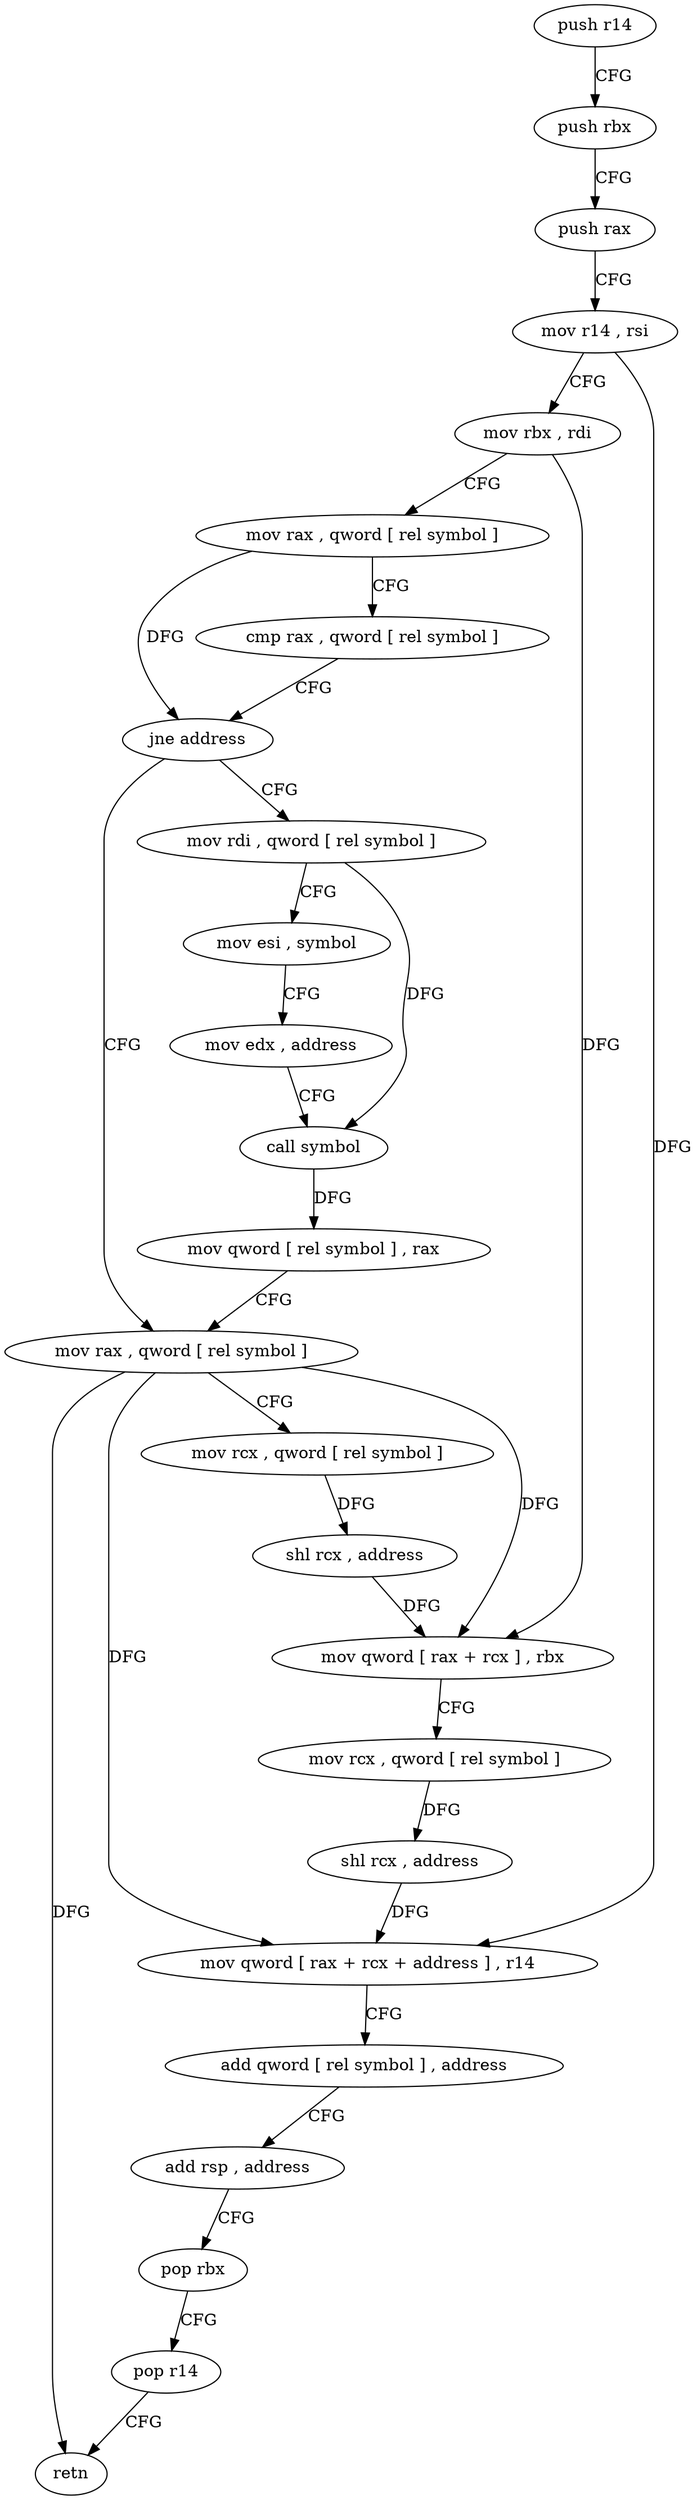 digraph "func" {
"4205168" [label = "push r14" ]
"4205170" [label = "push rbx" ]
"4205171" [label = "push rax" ]
"4205172" [label = "mov r14 , rsi" ]
"4205175" [label = "mov rbx , rdi" ]
"4205178" [label = "mov rax , qword [ rel symbol ]" ]
"4205185" [label = "cmp rax , qword [ rel symbol ]" ]
"4205192" [label = "jne address" ]
"4205223" [label = "mov rax , qword [ rel symbol ]" ]
"4205194" [label = "mov rdi , qword [ rel symbol ]" ]
"4205230" [label = "mov rcx , qword [ rel symbol ]" ]
"4205237" [label = "shl rcx , address" ]
"4205241" [label = "mov qword [ rax + rcx ] , rbx" ]
"4205245" [label = "mov rcx , qword [ rel symbol ]" ]
"4205252" [label = "shl rcx , address" ]
"4205256" [label = "mov qword [ rax + rcx + address ] , r14" ]
"4205261" [label = "add qword [ rel symbol ] , address" ]
"4205269" [label = "add rsp , address" ]
"4205273" [label = "pop rbx" ]
"4205274" [label = "pop r14" ]
"4205276" [label = "retn" ]
"4205201" [label = "mov esi , symbol" ]
"4205206" [label = "mov edx , address" ]
"4205211" [label = "call symbol" ]
"4205216" [label = "mov qword [ rel symbol ] , rax" ]
"4205168" -> "4205170" [ label = "CFG" ]
"4205170" -> "4205171" [ label = "CFG" ]
"4205171" -> "4205172" [ label = "CFG" ]
"4205172" -> "4205175" [ label = "CFG" ]
"4205172" -> "4205256" [ label = "DFG" ]
"4205175" -> "4205178" [ label = "CFG" ]
"4205175" -> "4205241" [ label = "DFG" ]
"4205178" -> "4205185" [ label = "CFG" ]
"4205178" -> "4205192" [ label = "DFG" ]
"4205185" -> "4205192" [ label = "CFG" ]
"4205192" -> "4205223" [ label = "CFG" ]
"4205192" -> "4205194" [ label = "CFG" ]
"4205223" -> "4205230" [ label = "CFG" ]
"4205223" -> "4205241" [ label = "DFG" ]
"4205223" -> "4205256" [ label = "DFG" ]
"4205223" -> "4205276" [ label = "DFG" ]
"4205194" -> "4205201" [ label = "CFG" ]
"4205194" -> "4205211" [ label = "DFG" ]
"4205230" -> "4205237" [ label = "DFG" ]
"4205237" -> "4205241" [ label = "DFG" ]
"4205241" -> "4205245" [ label = "CFG" ]
"4205245" -> "4205252" [ label = "DFG" ]
"4205252" -> "4205256" [ label = "DFG" ]
"4205256" -> "4205261" [ label = "CFG" ]
"4205261" -> "4205269" [ label = "CFG" ]
"4205269" -> "4205273" [ label = "CFG" ]
"4205273" -> "4205274" [ label = "CFG" ]
"4205274" -> "4205276" [ label = "CFG" ]
"4205201" -> "4205206" [ label = "CFG" ]
"4205206" -> "4205211" [ label = "CFG" ]
"4205211" -> "4205216" [ label = "DFG" ]
"4205216" -> "4205223" [ label = "CFG" ]
}

